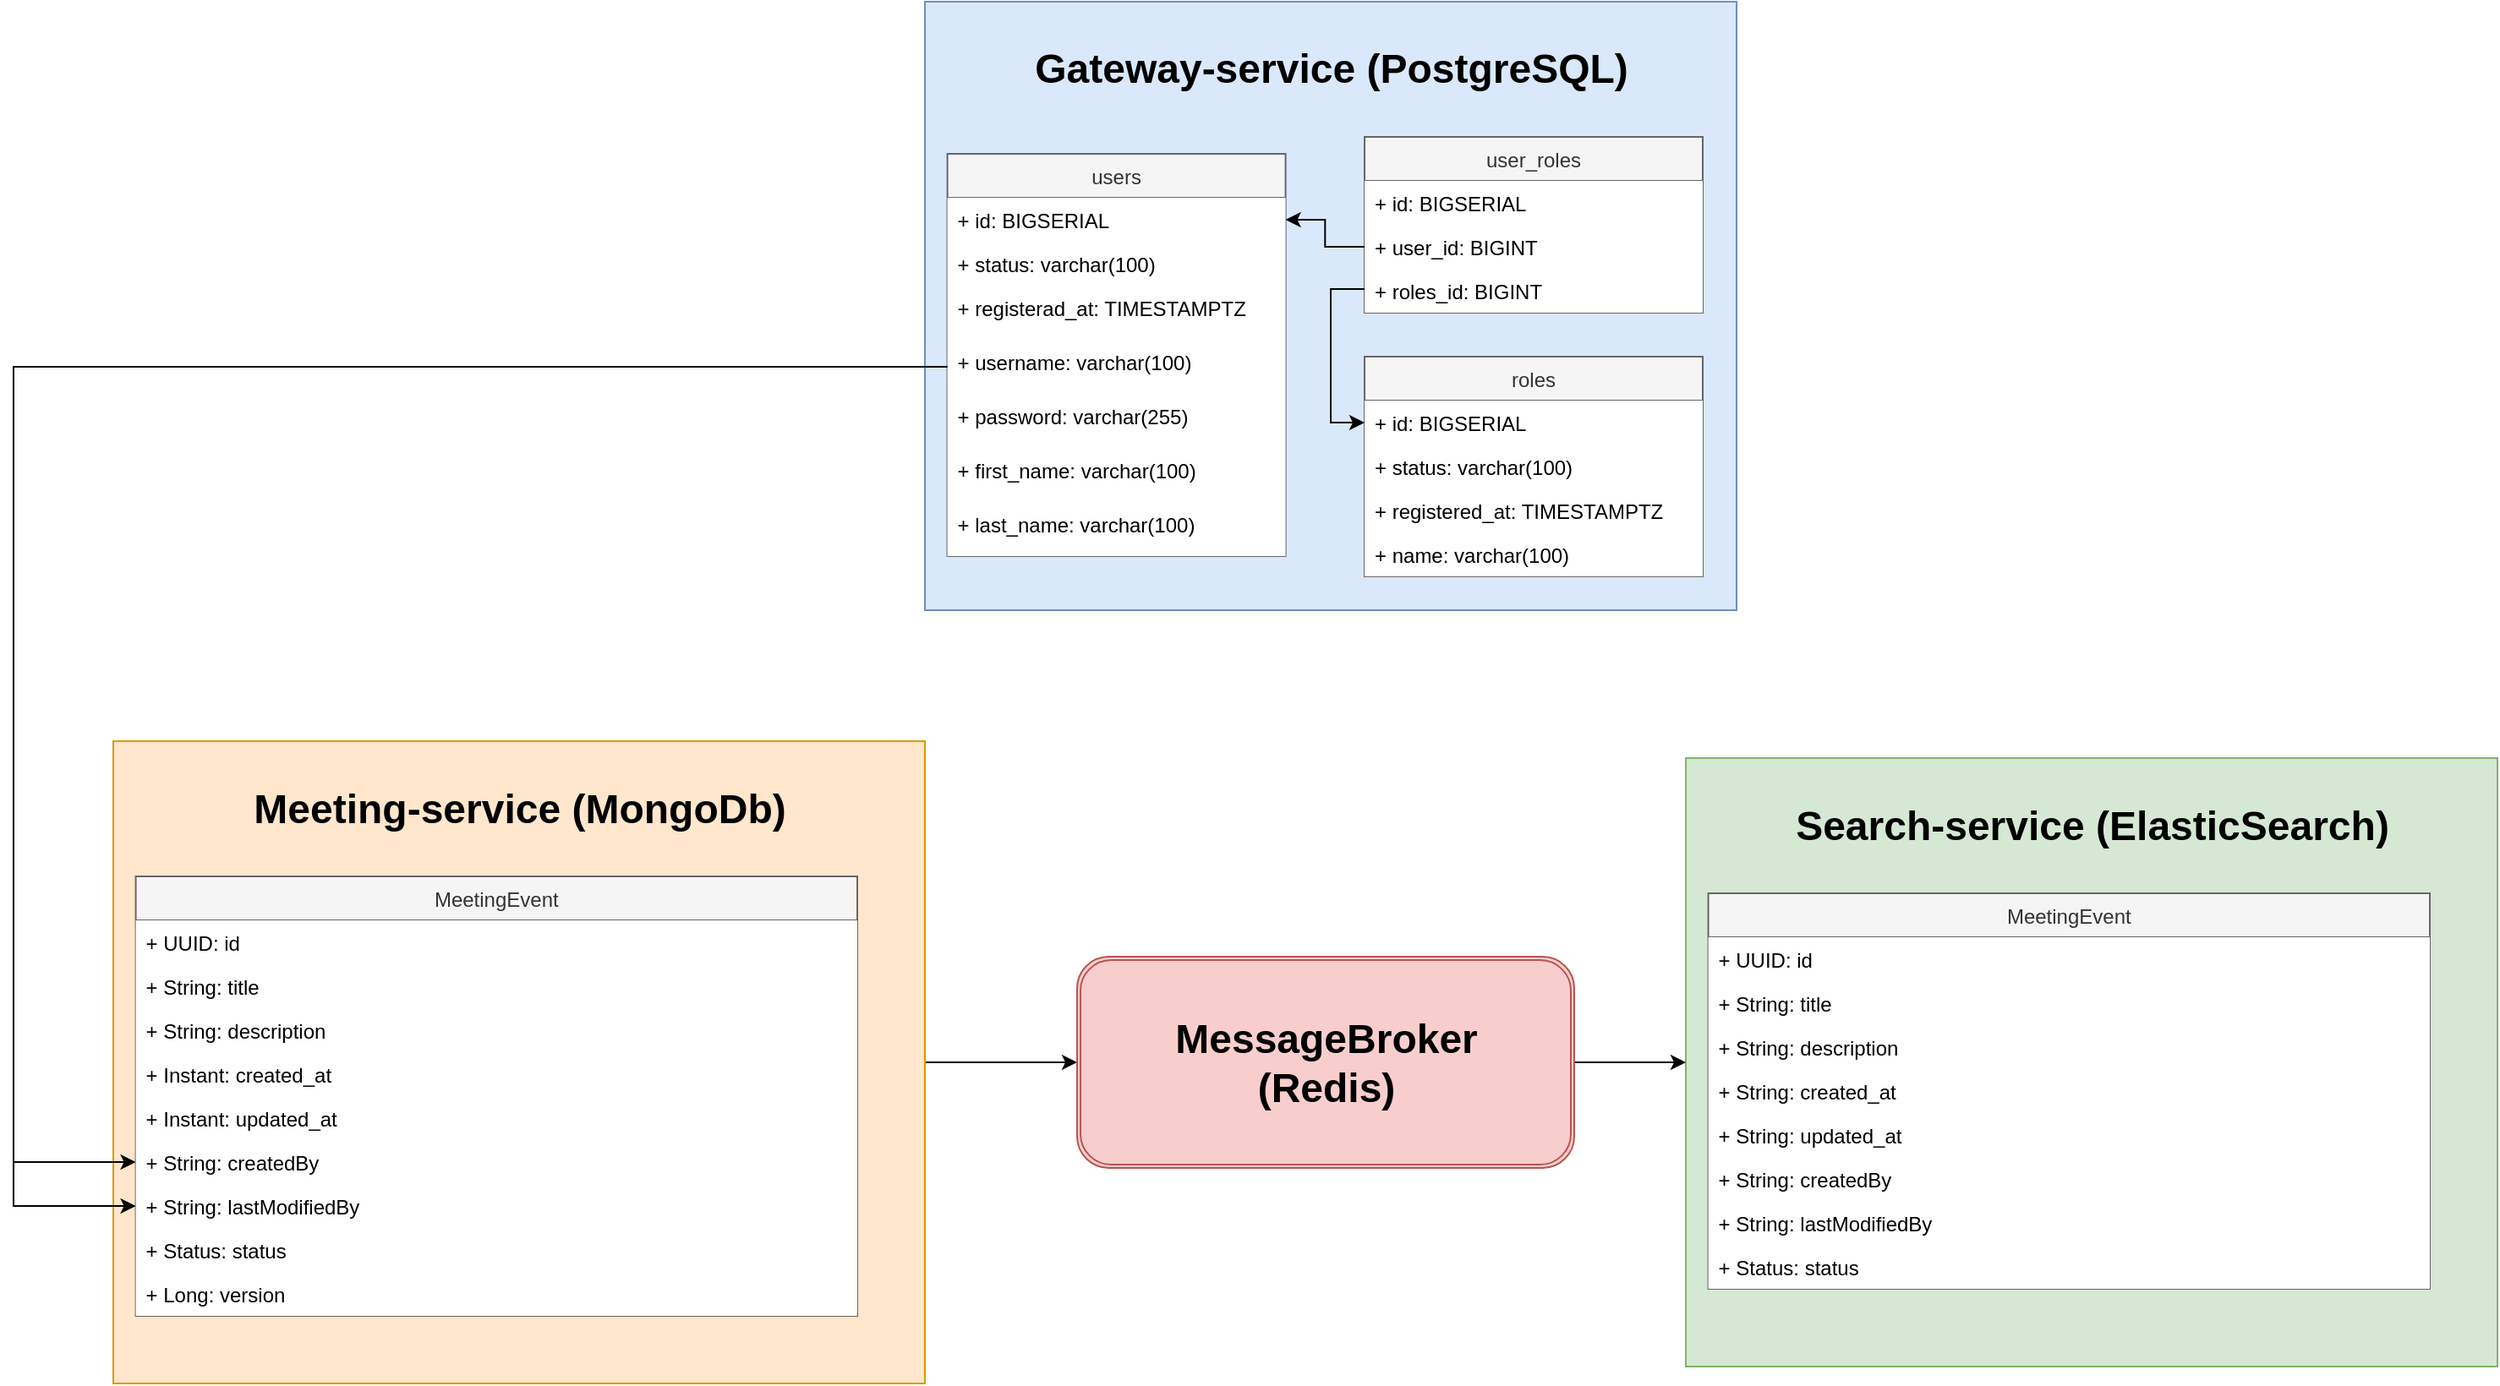 <mxfile version="12.5.7" type="github"><diagram id="52ZCqMLwsVmzUz452-O7" name="Page-1"><mxGraphModel dx="2404" dy="920" grid="1" gridSize="10" guides="1" tooltips="1" connect="1" arrows="1" fold="1" page="1" pageScale="1" pageWidth="827" pageHeight="1169" math="0" shadow="0"><root><mxCell id="0"/><mxCell id="1" parent="0"/><mxCell id="HfN5RrsyJ5RLIsefFfvJ-1" value="" style="rounded=0;whiteSpace=wrap;html=1;fillColor=#dae8fc;strokeColor=#6c8ebf;" vertex="1" parent="1"><mxGeometry x="-270" y="230" width="480" height="360" as="geometry"/></mxCell><mxCell id="HfN5RrsyJ5RLIsefFfvJ-2" value="users" style="swimlane;fontStyle=0;childLayout=stackLayout;horizontal=1;startSize=26;fillColor=#f5f5f5;horizontalStack=0;resizeParent=1;resizeParentMax=0;resizeLast=0;collapsible=1;marginBottom=0;strokeColor=#666666;fontColor=#333333;" vertex="1" parent="1"><mxGeometry x="-256.71" y="320" width="200" height="238" as="geometry"/></mxCell><mxCell id="HfN5RrsyJ5RLIsefFfvJ-3" value="+ id: BIGSERIAL" style="text;align=left;verticalAlign=top;spacingLeft=4;spacingRight=4;overflow=hidden;rotatable=0;points=[[0,0.5],[1,0.5]];portConstraint=eastwest;fillColor=#ffffff;" vertex="1" parent="HfN5RrsyJ5RLIsefFfvJ-2"><mxGeometry y="26" width="200" height="26" as="geometry"/></mxCell><mxCell id="HfN5RrsyJ5RLIsefFfvJ-4" value="+ status: varchar(100)" style="text;align=left;verticalAlign=top;spacingLeft=4;spacingRight=4;overflow=hidden;rotatable=0;points=[[0,0.5],[1,0.5]];portConstraint=eastwest;fillColor=#ffffff;" vertex="1" parent="HfN5RrsyJ5RLIsefFfvJ-2"><mxGeometry y="52" width="200" height="26" as="geometry"/></mxCell><mxCell id="HfN5RrsyJ5RLIsefFfvJ-5" value="+ registerad_at: TIMESTAMPTZ" style="text;align=left;verticalAlign=top;spacingLeft=4;spacingRight=4;overflow=hidden;rotatable=0;points=[[0,0.5],[1,0.5]];portConstraint=eastwest;fillColor=#ffffff;" vertex="1" parent="HfN5RrsyJ5RLIsefFfvJ-2"><mxGeometry y="78" width="200" height="32" as="geometry"/></mxCell><mxCell id="HfN5RrsyJ5RLIsefFfvJ-8" value="+ username: varchar(100)" style="text;align=left;verticalAlign=top;spacingLeft=4;spacingRight=4;overflow=hidden;rotatable=0;points=[[0,0.5],[1,0.5]];portConstraint=eastwest;fillColor=#ffffff;" vertex="1" parent="HfN5RrsyJ5RLIsefFfvJ-2"><mxGeometry y="110" width="200" height="32" as="geometry"/></mxCell><mxCell id="HfN5RrsyJ5RLIsefFfvJ-9" value="+ password: varchar(255)" style="text;align=left;verticalAlign=top;spacingLeft=4;spacingRight=4;overflow=hidden;rotatable=0;points=[[0,0.5],[1,0.5]];portConstraint=eastwest;fillColor=#ffffff;" vertex="1" parent="HfN5RrsyJ5RLIsefFfvJ-2"><mxGeometry y="142" width="200" height="32" as="geometry"/></mxCell><mxCell id="HfN5RrsyJ5RLIsefFfvJ-10" value="+ first_name: varchar(100)" style="text;align=left;verticalAlign=top;spacingLeft=4;spacingRight=4;overflow=hidden;rotatable=0;points=[[0,0.5],[1,0.5]];portConstraint=eastwest;fillColor=#ffffff;" vertex="1" parent="HfN5RrsyJ5RLIsefFfvJ-2"><mxGeometry y="174" width="200" height="32" as="geometry"/></mxCell><mxCell id="HfN5RrsyJ5RLIsefFfvJ-12" value="+ last_name: varchar(100)" style="text;align=left;verticalAlign=top;spacingLeft=4;spacingRight=4;overflow=hidden;rotatable=0;points=[[0,0.5],[1,0.5]];portConstraint=eastwest;fillColor=#ffffff;" vertex="1" parent="HfN5RrsyJ5RLIsefFfvJ-2"><mxGeometry y="206" width="200" height="32" as="geometry"/></mxCell><mxCell id="HfN5RrsyJ5RLIsefFfvJ-14" value="user_roles" style="swimlane;fontStyle=0;childLayout=stackLayout;horizontal=1;startSize=26;fillColor=#f5f5f5;horizontalStack=0;resizeParent=1;resizeParentMax=0;resizeLast=0;collapsible=1;marginBottom=0;strokeColor=#666666;fontColor=#333333;" vertex="1" parent="1"><mxGeometry x="-10" y="310" width="200" height="104" as="geometry"/></mxCell><mxCell id="HfN5RrsyJ5RLIsefFfvJ-15" value="+ id: BIGSERIAL" style="text;align=left;verticalAlign=top;spacingLeft=4;spacingRight=4;overflow=hidden;rotatable=0;points=[[0,0.5],[1,0.5]];portConstraint=eastwest;fillColor=#ffffff;" vertex="1" parent="HfN5RrsyJ5RLIsefFfvJ-14"><mxGeometry y="26" width="200" height="26" as="geometry"/></mxCell><mxCell id="HfN5RrsyJ5RLIsefFfvJ-16" value="+ user_id: BIGINT" style="text;align=left;verticalAlign=top;spacingLeft=4;spacingRight=4;overflow=hidden;rotatable=0;points=[[0,0.5],[1,0.5]];portConstraint=eastwest;fillColor=#ffffff;" vertex="1" parent="HfN5RrsyJ5RLIsefFfvJ-14"><mxGeometry y="52" width="200" height="26" as="geometry"/></mxCell><mxCell id="HfN5RrsyJ5RLIsefFfvJ-22" value="+ roles_id: BIGINT" style="text;align=left;verticalAlign=top;spacingLeft=4;spacingRight=4;overflow=hidden;rotatable=0;points=[[0,0.5],[1,0.5]];portConstraint=eastwest;fillColor=#ffffff;" vertex="1" parent="HfN5RrsyJ5RLIsefFfvJ-14"><mxGeometry y="78" width="200" height="26" as="geometry"/></mxCell><mxCell id="HfN5RrsyJ5RLIsefFfvJ-23" style="edgeStyle=orthogonalEdgeStyle;rounded=0;orthogonalLoop=1;jettySize=auto;html=1;" edge="1" parent="1" source="HfN5RrsyJ5RLIsefFfvJ-16" target="HfN5RrsyJ5RLIsefFfvJ-3"><mxGeometry relative="1" as="geometry"/></mxCell><mxCell id="HfN5RrsyJ5RLIsefFfvJ-24" value="roles" style="swimlane;fontStyle=0;childLayout=stackLayout;horizontal=1;startSize=26;fillColor=#f5f5f5;horizontalStack=0;resizeParent=1;resizeParentMax=0;resizeLast=0;collapsible=1;marginBottom=0;strokeColor=#666666;fontColor=#333333;" vertex="1" parent="1"><mxGeometry x="-10" y="440" width="200" height="130" as="geometry"/></mxCell><mxCell id="HfN5RrsyJ5RLIsefFfvJ-25" value="+ id: BIGSERIAL" style="text;align=left;verticalAlign=top;spacingLeft=4;spacingRight=4;overflow=hidden;rotatable=0;points=[[0,0.5],[1,0.5]];portConstraint=eastwest;fillColor=#ffffff;" vertex="1" parent="HfN5RrsyJ5RLIsefFfvJ-24"><mxGeometry y="26" width="200" height="26" as="geometry"/></mxCell><mxCell id="HfN5RrsyJ5RLIsefFfvJ-26" value="+ status: varchar(100)" style="text;align=left;verticalAlign=top;spacingLeft=4;spacingRight=4;overflow=hidden;rotatable=0;points=[[0,0.5],[1,0.5]];portConstraint=eastwest;fillColor=#ffffff;" vertex="1" parent="HfN5RrsyJ5RLIsefFfvJ-24"><mxGeometry y="52" width="200" height="26" as="geometry"/></mxCell><mxCell id="HfN5RrsyJ5RLIsefFfvJ-27" value="+ registered_at: TIMESTAMPTZ" style="text;align=left;verticalAlign=top;spacingLeft=4;spacingRight=4;overflow=hidden;rotatable=0;points=[[0,0.5],[1,0.5]];portConstraint=eastwest;fillColor=#ffffff;" vertex="1" parent="HfN5RrsyJ5RLIsefFfvJ-24"><mxGeometry y="78" width="200" height="26" as="geometry"/></mxCell><mxCell id="HfN5RrsyJ5RLIsefFfvJ-28" value="+ name: varchar(100)" style="text;align=left;verticalAlign=top;spacingLeft=4;spacingRight=4;overflow=hidden;rotatable=0;points=[[0,0.5],[1,0.5]];portConstraint=eastwest;fillColor=#ffffff;" vertex="1" parent="HfN5RrsyJ5RLIsefFfvJ-24"><mxGeometry y="104" width="200" height="26" as="geometry"/></mxCell><mxCell id="HfN5RrsyJ5RLIsefFfvJ-29" value="Gateway-service (PostgreSQL)" style="text;strokeColor=none;fillColor=none;html=1;fontSize=24;fontStyle=1;verticalAlign=middle;align=center;" vertex="1" parent="1"><mxGeometry x="-81.5" y="250" width="103" height="40" as="geometry"/></mxCell><mxCell id="HfN5RrsyJ5RLIsefFfvJ-32" style="edgeStyle=orthogonalEdgeStyle;rounded=0;orthogonalLoop=1;jettySize=auto;html=1;entryX=0;entryY=0.5;entryDx=0;entryDy=0;" edge="1" parent="1" target="HfN5RrsyJ5RLIsefFfvJ-25"><mxGeometry relative="1" as="geometry"><mxPoint x="-10" y="400" as="sourcePoint"/><Array as="points"><mxPoint x="-30" y="400"/><mxPoint x="-30" y="479"/></Array></mxGeometry></mxCell><mxCell id="HfN5RrsyJ5RLIsefFfvJ-98" style="edgeStyle=orthogonalEdgeStyle;rounded=0;orthogonalLoop=1;jettySize=auto;html=1;" edge="1" parent="1" source="HfN5RrsyJ5RLIsefFfvJ-35" target="HfN5RrsyJ5RLIsefFfvJ-97"><mxGeometry relative="1" as="geometry"/></mxCell><mxCell id="HfN5RrsyJ5RLIsefFfvJ-35" value="" style="rounded=0;whiteSpace=wrap;html=1;fillColor=#ffe6cc;strokeColor=#d79b00;" vertex="1" parent="1"><mxGeometry x="-750" y="667.5" width="480" height="380" as="geometry"/></mxCell><mxCell id="HfN5RrsyJ5RLIsefFfvJ-36" value="MeetingEvent" style="swimlane;fontStyle=0;childLayout=stackLayout;horizontal=1;startSize=26;horizontalStack=0;resizeParent=1;resizeParentMax=0;resizeLast=0;collapsible=1;marginBottom=0;fillColor=#f5f5f5;strokeColor=#666666;fontColor=#333333;" vertex="1" parent="1"><mxGeometry x="-736.71" y="747.5" width="426.71" height="260" as="geometry"/></mxCell><mxCell id="HfN5RrsyJ5RLIsefFfvJ-37" value="+ UUID: id" style="text;strokeColor=none;fillColor=#ffffff;align=left;verticalAlign=top;spacingLeft=4;spacingRight=4;overflow=hidden;rotatable=0;points=[[0,0.5],[1,0.5]];portConstraint=eastwest;" vertex="1" parent="HfN5RrsyJ5RLIsefFfvJ-36"><mxGeometry y="26" width="426.71" height="26" as="geometry"/></mxCell><mxCell id="HfN5RrsyJ5RLIsefFfvJ-38" value="+ String: title" style="text;strokeColor=none;fillColor=#ffffff;align=left;verticalAlign=top;spacingLeft=4;spacingRight=4;overflow=hidden;rotatable=0;points=[[0,0.5],[1,0.5]];portConstraint=eastwest;" vertex="1" parent="HfN5RrsyJ5RLIsefFfvJ-36"><mxGeometry y="52" width="426.71" height="26" as="geometry"/></mxCell><mxCell id="HfN5RrsyJ5RLIsefFfvJ-58" value="+ String: description" style="text;strokeColor=none;fillColor=#ffffff;align=left;verticalAlign=top;spacingLeft=4;spacingRight=4;overflow=hidden;rotatable=0;points=[[0,0.5],[1,0.5]];portConstraint=eastwest;" vertex="1" parent="HfN5RrsyJ5RLIsefFfvJ-36"><mxGeometry y="78" width="426.71" height="26" as="geometry"/></mxCell><mxCell id="HfN5RrsyJ5RLIsefFfvJ-59" value="+ Instant: created_at" style="text;strokeColor=none;fillColor=#ffffff;align=left;verticalAlign=top;spacingLeft=4;spacingRight=4;overflow=hidden;rotatable=0;points=[[0,0.5],[1,0.5]];portConstraint=eastwest;" vertex="1" parent="HfN5RrsyJ5RLIsefFfvJ-36"><mxGeometry y="104" width="426.71" height="26" as="geometry"/></mxCell><mxCell id="HfN5RrsyJ5RLIsefFfvJ-68" value="+ Instant: updated_at" style="text;strokeColor=none;fillColor=#ffffff;align=left;verticalAlign=top;spacingLeft=4;spacingRight=4;overflow=hidden;rotatable=0;points=[[0,0.5],[1,0.5]];portConstraint=eastwest;" vertex="1" parent="HfN5RrsyJ5RLIsefFfvJ-36"><mxGeometry y="130" width="426.71" height="26" as="geometry"/></mxCell><mxCell id="HfN5RrsyJ5RLIsefFfvJ-60" value="+ String: createdBy" style="text;strokeColor=none;fillColor=#ffffff;align=left;verticalAlign=top;spacingLeft=4;spacingRight=4;overflow=hidden;rotatable=0;points=[[0,0.5],[1,0.5]];portConstraint=eastwest;" vertex="1" parent="HfN5RrsyJ5RLIsefFfvJ-36"><mxGeometry y="156" width="426.71" height="26" as="geometry"/></mxCell><mxCell id="HfN5RrsyJ5RLIsefFfvJ-69" value="+ String: lastModifiedBy" style="text;strokeColor=none;fillColor=#ffffff;align=left;verticalAlign=top;spacingLeft=4;spacingRight=4;overflow=hidden;rotatable=0;points=[[0,0.5],[1,0.5]];portConstraint=eastwest;" vertex="1" parent="HfN5RrsyJ5RLIsefFfvJ-36"><mxGeometry y="182" width="426.71" height="26" as="geometry"/></mxCell><mxCell id="HfN5RrsyJ5RLIsefFfvJ-70" value="+ Status: status" style="text;strokeColor=none;fillColor=#ffffff;align=left;verticalAlign=top;spacingLeft=4;spacingRight=4;overflow=hidden;rotatable=0;points=[[0,0.5],[1,0.5]];portConstraint=eastwest;" vertex="1" parent="HfN5RrsyJ5RLIsefFfvJ-36"><mxGeometry y="208" width="426.71" height="26" as="geometry"/></mxCell><mxCell id="HfN5RrsyJ5RLIsefFfvJ-71" value="+ Long: version" style="text;strokeColor=none;fillColor=#ffffff;align=left;verticalAlign=top;spacingLeft=4;spacingRight=4;overflow=hidden;rotatable=0;points=[[0,0.5],[1,0.5]];portConstraint=eastwest;" vertex="1" parent="HfN5RrsyJ5RLIsefFfvJ-36"><mxGeometry y="234" width="426.71" height="26" as="geometry"/></mxCell><mxCell id="HfN5RrsyJ5RLIsefFfvJ-54" value="Meeting-service (MongoDb)" style="text;strokeColor=none;fillColor=none;html=1;fontSize=24;fontStyle=1;verticalAlign=middle;align=center;" vertex="1" parent="1"><mxGeometry x="-561.5" y="687.5" width="103" height="40" as="geometry"/></mxCell><mxCell id="HfN5RrsyJ5RLIsefFfvJ-74" value="" style="rounded=0;whiteSpace=wrap;html=1;fillColor=#d5e8d4;strokeColor=#82b366;" vertex="1" parent="1"><mxGeometry x="180" y="677.5" width="480" height="360" as="geometry"/></mxCell><mxCell id="HfN5RrsyJ5RLIsefFfvJ-75" value="MeetingEvent" style="swimlane;fontStyle=0;childLayout=stackLayout;horizontal=1;startSize=26;horizontalStack=0;resizeParent=1;resizeParentMax=0;resizeLast=0;collapsible=1;marginBottom=0;fillColor=#f5f5f5;strokeColor=#666666;fontColor=#333333;" vertex="1" parent="1"><mxGeometry x="193.29" y="757.5" width="426.71" height="234" as="geometry"/></mxCell><mxCell id="HfN5RrsyJ5RLIsefFfvJ-76" value="+ UUID: id" style="text;align=left;verticalAlign=top;spacingLeft=4;spacingRight=4;overflow=hidden;rotatable=0;points=[[0,0.5],[1,0.5]];portConstraint=eastwest;fillColor=#ffffff;" vertex="1" parent="HfN5RrsyJ5RLIsefFfvJ-75"><mxGeometry y="26" width="426.71" height="26" as="geometry"/></mxCell><mxCell id="HfN5RrsyJ5RLIsefFfvJ-77" value="+ String: title" style="text;strokeColor=none;fillColor=#ffffff;align=left;verticalAlign=top;spacingLeft=4;spacingRight=4;overflow=hidden;rotatable=0;points=[[0,0.5],[1,0.5]];portConstraint=eastwest;" vertex="1" parent="HfN5RrsyJ5RLIsefFfvJ-75"><mxGeometry y="52" width="426.71" height="26" as="geometry"/></mxCell><mxCell id="HfN5RrsyJ5RLIsefFfvJ-78" value="+ String: description" style="text;strokeColor=none;fillColor=#ffffff;align=left;verticalAlign=top;spacingLeft=4;spacingRight=4;overflow=hidden;rotatable=0;points=[[0,0.5],[1,0.5]];portConstraint=eastwest;" vertex="1" parent="HfN5RrsyJ5RLIsefFfvJ-75"><mxGeometry y="78" width="426.71" height="26" as="geometry"/></mxCell><mxCell id="HfN5RrsyJ5RLIsefFfvJ-79" value="+ String: created_at" style="text;strokeColor=none;fillColor=#ffffff;align=left;verticalAlign=top;spacingLeft=4;spacingRight=4;overflow=hidden;rotatable=0;points=[[0,0.5],[1,0.5]];portConstraint=eastwest;" vertex="1" parent="HfN5RrsyJ5RLIsefFfvJ-75"><mxGeometry y="104" width="426.71" height="26" as="geometry"/></mxCell><mxCell id="HfN5RrsyJ5RLIsefFfvJ-80" value="+ String: updated_at" style="text;strokeColor=none;fillColor=#ffffff;align=left;verticalAlign=top;spacingLeft=4;spacingRight=4;overflow=hidden;rotatable=0;points=[[0,0.5],[1,0.5]];portConstraint=eastwest;" vertex="1" parent="HfN5RrsyJ5RLIsefFfvJ-75"><mxGeometry y="130" width="426.71" height="26" as="geometry"/></mxCell><mxCell id="HfN5RrsyJ5RLIsefFfvJ-81" value="+ String: createdBy" style="text;strokeColor=none;fillColor=#ffffff;align=left;verticalAlign=top;spacingLeft=4;spacingRight=4;overflow=hidden;rotatable=0;points=[[0,0.5],[1,0.5]];portConstraint=eastwest;" vertex="1" parent="HfN5RrsyJ5RLIsefFfvJ-75"><mxGeometry y="156" width="426.71" height="26" as="geometry"/></mxCell><mxCell id="HfN5RrsyJ5RLIsefFfvJ-82" value="+ String: lastModifiedBy" style="text;align=left;verticalAlign=top;spacingLeft=4;spacingRight=4;overflow=hidden;rotatable=0;points=[[0,0.5],[1,0.5]];portConstraint=eastwest;fillColor=#ffffff;" vertex="1" parent="HfN5RrsyJ5RLIsefFfvJ-75"><mxGeometry y="182" width="426.71" height="26" as="geometry"/></mxCell><mxCell id="HfN5RrsyJ5RLIsefFfvJ-83" value="+ Status: status" style="text;align=left;verticalAlign=top;spacingLeft=4;spacingRight=4;overflow=hidden;rotatable=0;points=[[0,0.5],[1,0.5]];portConstraint=eastwest;fillColor=#ffffff;" vertex="1" parent="HfN5RrsyJ5RLIsefFfvJ-75"><mxGeometry y="208" width="426.71" height="26" as="geometry"/></mxCell><mxCell id="HfN5RrsyJ5RLIsefFfvJ-85" value="Search-service (ElasticSearch)" style="text;strokeColor=none;fillColor=none;html=1;fontSize=24;fontStyle=1;verticalAlign=middle;align=center;" vertex="1" parent="1"><mxGeometry x="368.5" y="697.5" width="103" height="40" as="geometry"/></mxCell><mxCell id="HfN5RrsyJ5RLIsefFfvJ-100" style="edgeStyle=orthogonalEdgeStyle;rounded=0;orthogonalLoop=1;jettySize=auto;html=1;entryX=0;entryY=0.5;entryDx=0;entryDy=0;" edge="1" parent="1" source="HfN5RrsyJ5RLIsefFfvJ-97" target="HfN5RrsyJ5RLIsefFfvJ-74"><mxGeometry relative="1" as="geometry"/></mxCell><mxCell id="HfN5RrsyJ5RLIsefFfvJ-97" value="" style="shape=ext;double=1;rounded=1;whiteSpace=wrap;html=1;fillColor=#f8cecc;strokeColor=#b85450;" vertex="1" parent="1"><mxGeometry x="-180" y="795" width="294" height="125" as="geometry"/></mxCell><mxCell id="HfN5RrsyJ5RLIsefFfvJ-93" value="MessageBroker&lt;br&gt;(Redis)" style="text;strokeColor=none;fillColor=none;html=1;fontSize=24;fontStyle=1;verticalAlign=middle;align=center;" vertex="1" parent="1"><mxGeometry x="-84.5" y="837.5" width="103" height="40" as="geometry"/></mxCell><mxCell id="HfN5RrsyJ5RLIsefFfvJ-101" style="edgeStyle=orthogonalEdgeStyle;rounded=0;orthogonalLoop=1;jettySize=auto;html=1;entryX=0;entryY=0.5;entryDx=0;entryDy=0;" edge="1" parent="1" target="HfN5RrsyJ5RLIsefFfvJ-60"><mxGeometry relative="1" as="geometry"><mxPoint x="-259" y="446" as="sourcePoint"/><Array as="points"><mxPoint x="-809" y="446"/><mxPoint x="-809" y="916"/></Array></mxGeometry></mxCell><mxCell id="HfN5RrsyJ5RLIsefFfvJ-102" style="edgeStyle=orthogonalEdgeStyle;rounded=0;orthogonalLoop=1;jettySize=auto;html=1;entryX=0;entryY=0.5;entryDx=0;entryDy=0;exitX=0;exitY=0.5;exitDx=0;exitDy=0;" edge="1" parent="1" source="HfN5RrsyJ5RLIsefFfvJ-8" target="HfN5RrsyJ5RLIsefFfvJ-69"><mxGeometry relative="1" as="geometry"><Array as="points"><mxPoint x="-809" y="446"/><mxPoint x="-809" y="942"/></Array></mxGeometry></mxCell></root></mxGraphModel></diagram></mxfile>